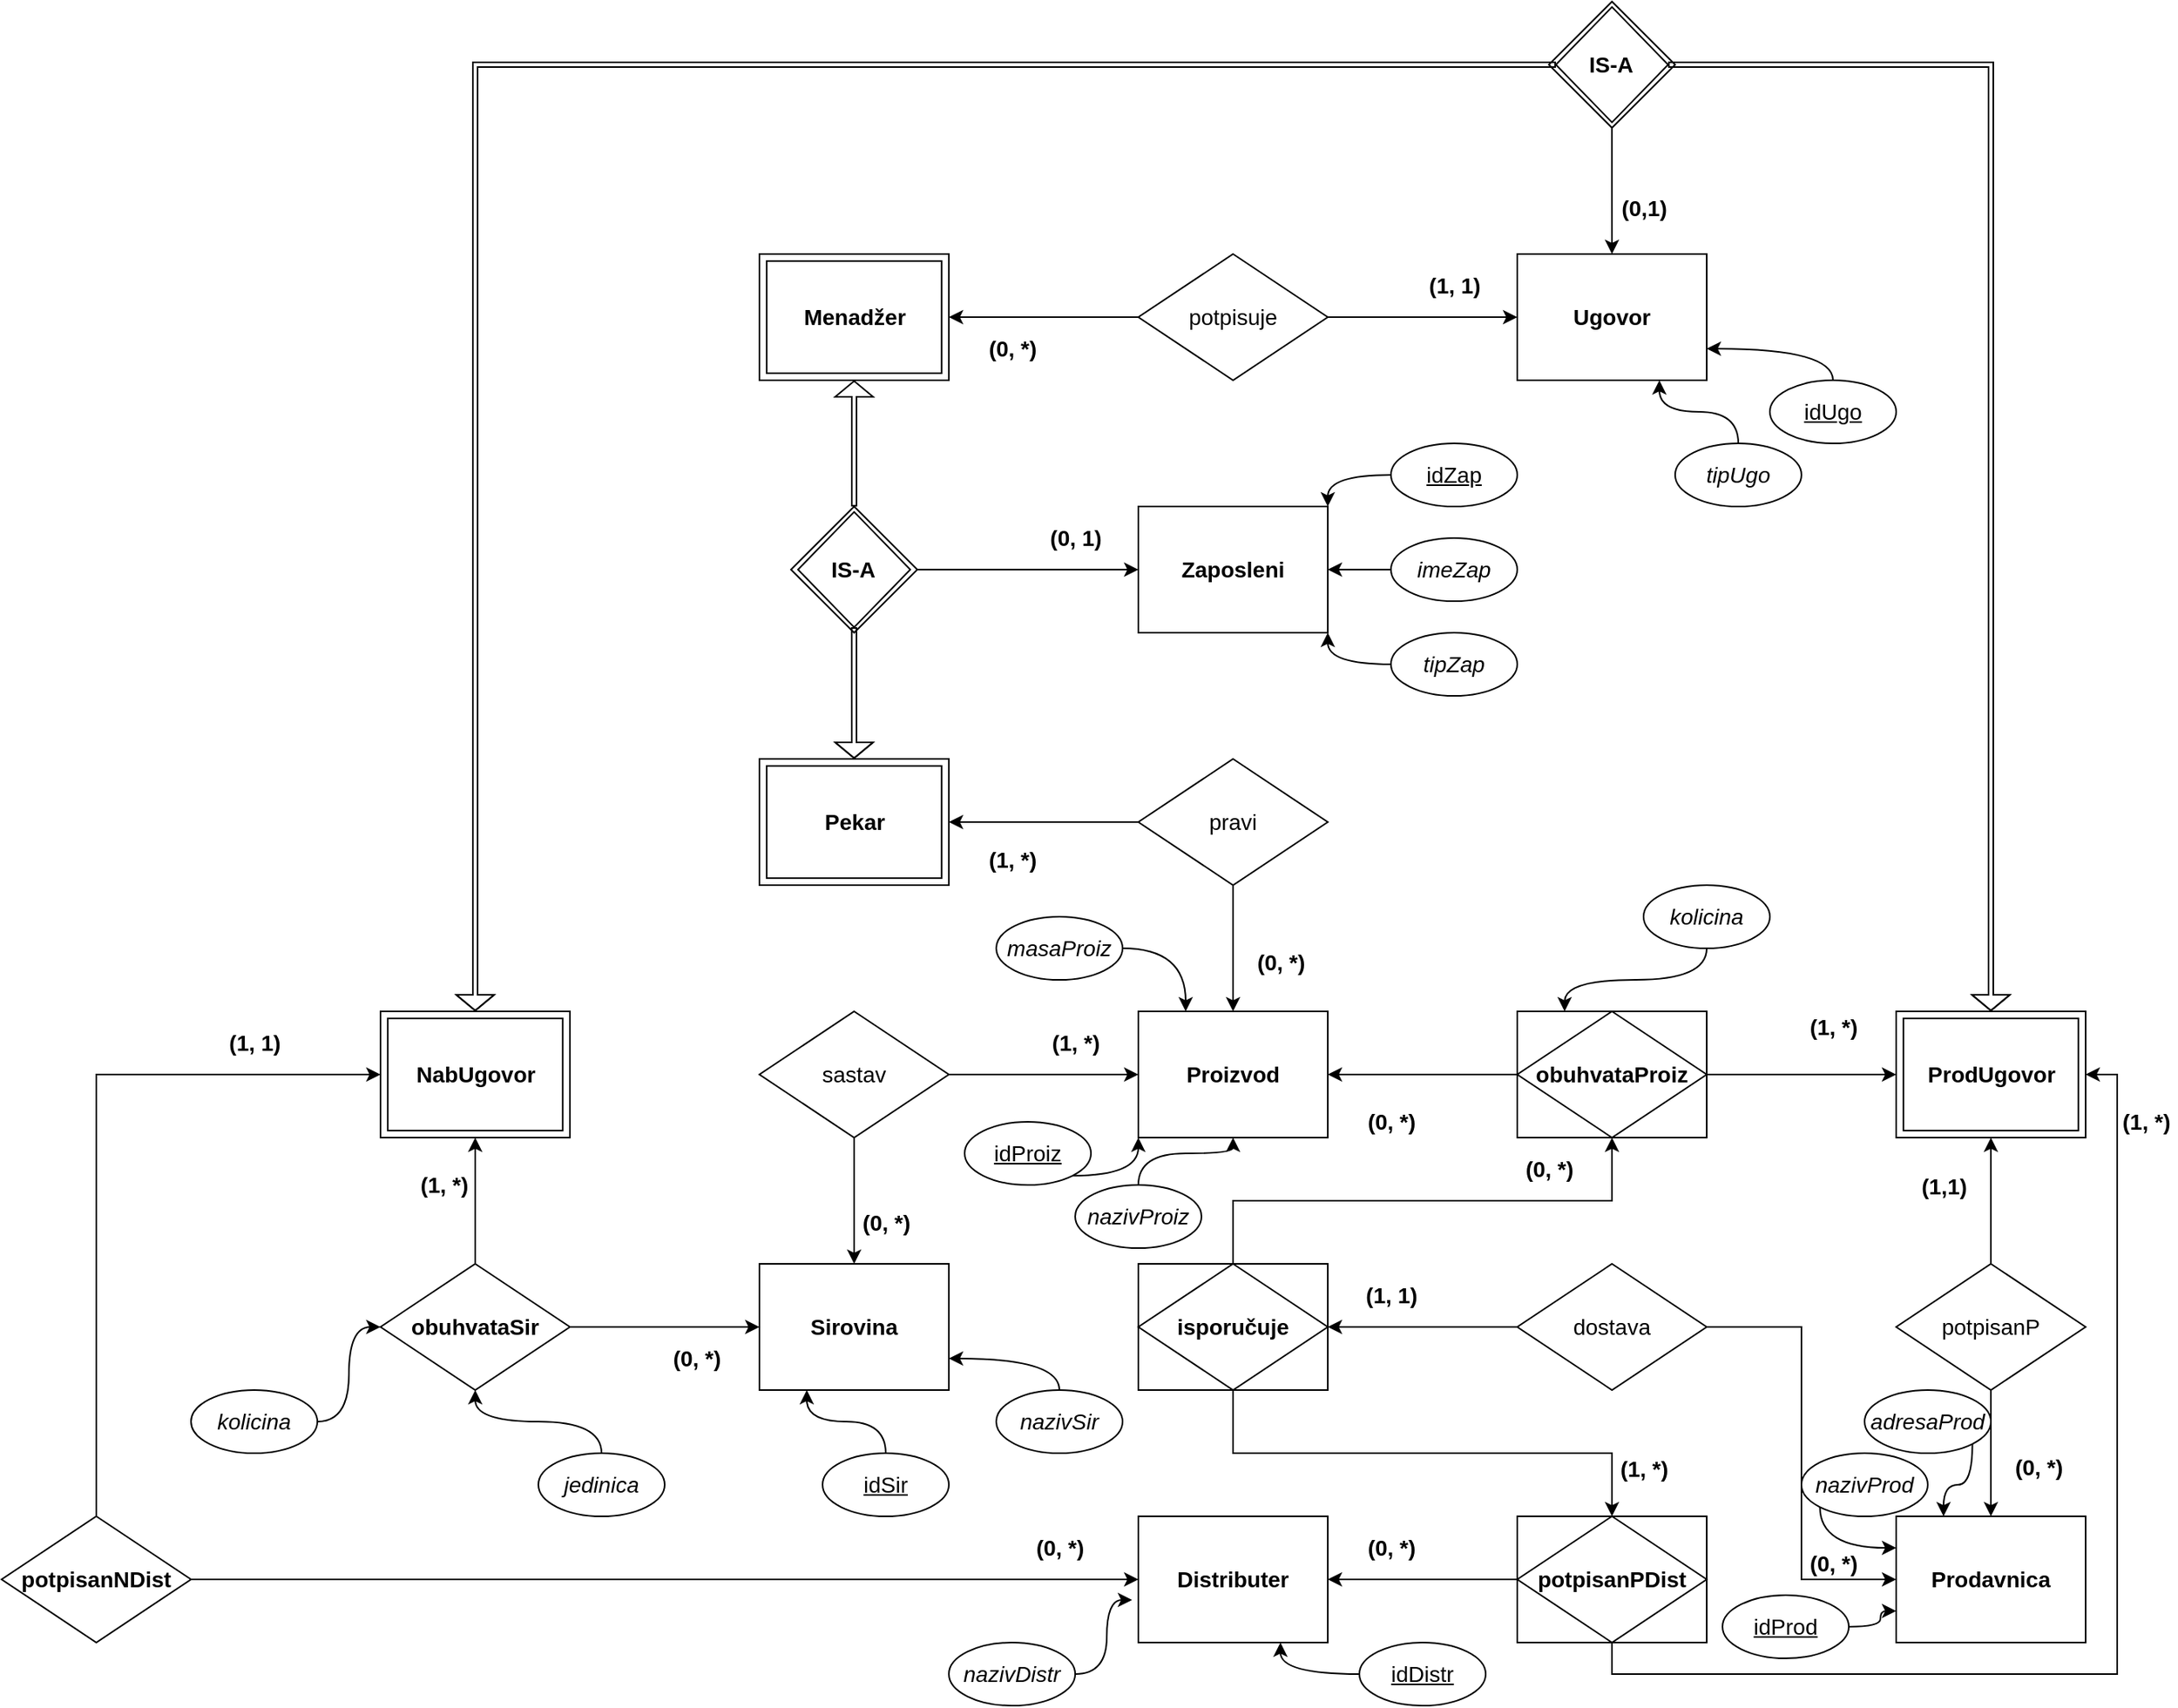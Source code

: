 <mxfile version="14.2.4" type="github">
  <diagram id="AQjkesUoZsN7H_KsK310" name="er">
    <mxGraphModel dx="1422" dy="794" grid="1" gridSize="10" guides="1" tooltips="1" connect="1" arrows="1" fold="1" page="1" pageScale="1" pageWidth="1654" pageHeight="1169" math="0" shadow="0">
      <root>
        <mxCell id="0" />
        <mxCell id="1" parent="0" />
        <mxCell id="fxaJQLIq1E5l9hxzxbRq-1" value="&lt;font style=&quot;font-size: 14px&quot;&gt;&lt;b&gt;Distributer&lt;/b&gt;&lt;/font&gt;" style="rounded=0;whiteSpace=wrap;html=1;" parent="1" vertex="1">
          <mxGeometry x="760" y="1000" width="120" height="80" as="geometry" />
        </mxCell>
        <mxCell id="fxaJQLIq1E5l9hxzxbRq-2" value="&lt;font style=&quot;font-size: 14px&quot;&gt;&lt;b&gt;Prodavnica&lt;/b&gt;&lt;/font&gt;" style="rounded=0;whiteSpace=wrap;html=1;" parent="1" vertex="1">
          <mxGeometry x="1240" y="1000" width="120" height="80" as="geometry" />
        </mxCell>
        <mxCell id="fxaJQLIq1E5l9hxzxbRq-6" value="" style="group" parent="1" vertex="1" connectable="0">
          <mxGeometry x="760" y="840" width="120" height="80" as="geometry" />
        </mxCell>
        <mxCell id="fxaJQLIq1E5l9hxzxbRq-4" value="" style="rounded=0;whiteSpace=wrap;html=1;" parent="fxaJQLIq1E5l9hxzxbRq-6" vertex="1">
          <mxGeometry width="120" height="80" as="geometry" />
        </mxCell>
        <mxCell id="fxaJQLIq1E5l9hxzxbRq-3" value="&lt;font style=&quot;font-size: 14px&quot;&gt;&lt;b&gt;isporučuje&lt;/b&gt;&lt;/font&gt;" style="rhombus;whiteSpace=wrap;html=1;" parent="fxaJQLIq1E5l9hxzxbRq-6" vertex="1">
          <mxGeometry width="120" height="80" as="geometry" />
        </mxCell>
        <mxCell id="fxaJQLIq1E5l9hxzxbRq-8" value="&lt;font style=&quot;font-size: 14px&quot;&gt;&lt;b&gt;Sirovina&lt;/b&gt;&lt;/font&gt;" style="rounded=0;whiteSpace=wrap;html=1;" parent="1" vertex="1">
          <mxGeometry x="520" y="840" width="120" height="80" as="geometry" />
        </mxCell>
        <mxCell id="fxaJQLIq1E5l9hxzxbRq-11" value="" style="group" parent="1" vertex="1" connectable="0">
          <mxGeometry x="1000" y="680" width="120" height="80" as="geometry" />
        </mxCell>
        <mxCell id="fxaJQLIq1E5l9hxzxbRq-9" value="" style="rounded=0;whiteSpace=wrap;html=1;" parent="fxaJQLIq1E5l9hxzxbRq-11" vertex="1">
          <mxGeometry width="120" height="80" as="geometry" />
        </mxCell>
        <mxCell id="fxaJQLIq1E5l9hxzxbRq-10" value="&lt;font style=&quot;font-size: 14px&quot;&gt;&lt;b&gt;obuhvataProiz&lt;/b&gt;&lt;/font&gt;" style="rhombus;whiteSpace=wrap;html=1;" parent="fxaJQLIq1E5l9hxzxbRq-11" vertex="1">
          <mxGeometry width="120" height="80" as="geometry" />
        </mxCell>
        <mxCell id="fxaJQLIq1E5l9hxzxbRq-12" value="&lt;font style=&quot;font-size: 14px&quot;&gt;&lt;b&gt;Proizvod&lt;/b&gt;&lt;/font&gt;" style="rounded=0;whiteSpace=wrap;html=1;" parent="1" vertex="1">
          <mxGeometry x="760" y="680" width="120" height="80" as="geometry" />
        </mxCell>
        <mxCell id="fxaJQLIq1E5l9hxzxbRq-17" value="&lt;b&gt;&lt;font style=&quot;font-size: 14px&quot;&gt;(1, *)&lt;/font&gt;&lt;/b&gt;" style="edgeStyle=orthogonalEdgeStyle;rounded=0;orthogonalLoop=1;jettySize=auto;html=1;exitX=1;exitY=0.5;exitDx=0;exitDy=0;entryX=0;entryY=0.5;entryDx=0;entryDy=0;" parent="1" source="fxaJQLIq1E5l9hxzxbRq-10" target="MjUJNUJYvw90bvCCFvBL-10" edge="1">
          <mxGeometry x="0.333" y="30" relative="1" as="geometry">
            <mxPoint as="offset" />
          </mxGeometry>
        </mxCell>
        <mxCell id="fxaJQLIq1E5l9hxzxbRq-18" value="&lt;b&gt;&lt;font style=&quot;font-size: 14px&quot;&gt;(0, *)&lt;/font&gt;&lt;/b&gt;" style="edgeStyle=orthogonalEdgeStyle;rounded=0;orthogonalLoop=1;jettySize=auto;html=1;exitX=0;exitY=0.5;exitDx=0;exitDy=0;entryX=1;entryY=0.5;entryDx=0;entryDy=0;" parent="1" source="fxaJQLIq1E5l9hxzxbRq-10" target="fxaJQLIq1E5l9hxzxbRq-12" edge="1">
          <mxGeometry x="0.333" y="30" relative="1" as="geometry">
            <mxPoint as="offset" />
          </mxGeometry>
        </mxCell>
        <mxCell id="fxaJQLIq1E5l9hxzxbRq-26" value="&lt;b&gt;&lt;font style=&quot;font-size: 14px&quot;&gt;(1,1)&lt;/font&gt;&lt;/b&gt;" style="edgeStyle=orthogonalEdgeStyle;rounded=0;orthogonalLoop=1;jettySize=auto;html=1;exitX=0.5;exitY=0;exitDx=0;exitDy=0;entryX=0.5;entryY=1;entryDx=0;entryDy=0;" parent="1" source="fxaJQLIq1E5l9hxzxbRq-24" target="MjUJNUJYvw90bvCCFvBL-10" edge="1">
          <mxGeometry x="0.25" y="30" relative="1" as="geometry">
            <mxPoint y="1" as="offset" />
          </mxGeometry>
        </mxCell>
        <mxCell id="fxaJQLIq1E5l9hxzxbRq-27" value="&lt;b&gt;&lt;font style=&quot;font-size: 14px&quot;&gt;(0, *)&lt;/font&gt;&lt;/b&gt;" style="edgeStyle=orthogonalEdgeStyle;rounded=0;orthogonalLoop=1;jettySize=auto;html=1;exitX=0.5;exitY=1;exitDx=0;exitDy=0;entryX=0.5;entryY=0;entryDx=0;entryDy=0;" parent="1" source="fxaJQLIq1E5l9hxzxbRq-24" target="fxaJQLIq1E5l9hxzxbRq-2" edge="1">
          <mxGeometry x="0.25" y="30" relative="1" as="geometry">
            <mxPoint y="-1" as="offset" />
          </mxGeometry>
        </mxCell>
        <mxCell id="fxaJQLIq1E5l9hxzxbRq-24" value="&lt;font style=&quot;font-size: 14px&quot;&gt;potpisanP&lt;/font&gt;" style="rhombus;whiteSpace=wrap;html=1;" parent="1" vertex="1">
          <mxGeometry x="1240" y="840" width="120" height="80" as="geometry" />
        </mxCell>
        <mxCell id="fxaJQLIq1E5l9hxzxbRq-35" value="&lt;b&gt;&lt;font style=&quot;font-size: 14px&quot;&gt;(1, *)&lt;/font&gt;&lt;/b&gt;" style="edgeStyle=orthogonalEdgeStyle;rounded=0;orthogonalLoop=1;jettySize=auto;html=1;entryX=0;entryY=0.5;entryDx=0;entryDy=0;" parent="1" source="fxaJQLIq1E5l9hxzxbRq-33" target="fxaJQLIq1E5l9hxzxbRq-12" edge="1">
          <mxGeometry x="0.333" y="20" relative="1" as="geometry">
            <mxPoint as="offset" />
          </mxGeometry>
        </mxCell>
        <mxCell id="MjUJNUJYvw90bvCCFvBL-27" value="&lt;b&gt;&lt;font style=&quot;font-size: 14px&quot;&gt;(0, *)&lt;/font&gt;&lt;/b&gt;" style="edgeStyle=orthogonalEdgeStyle;rounded=0;orthogonalLoop=1;jettySize=auto;html=1;entryX=0.5;entryY=0;entryDx=0;entryDy=0;" parent="1" source="fxaJQLIq1E5l9hxzxbRq-33" target="fxaJQLIq1E5l9hxzxbRq-8" edge="1">
          <mxGeometry x="0.333" y="20" relative="1" as="geometry">
            <mxPoint as="offset" />
          </mxGeometry>
        </mxCell>
        <mxCell id="fxaJQLIq1E5l9hxzxbRq-33" value="&lt;font style=&quot;font-size: 14px&quot;&gt;sastav&lt;/font&gt;" style="rhombus;whiteSpace=wrap;html=1;" parent="1" vertex="1">
          <mxGeometry x="520" y="680" width="120" height="80" as="geometry" />
        </mxCell>
        <mxCell id="fxaJQLIq1E5l9hxzxbRq-38" value="&lt;b&gt;&lt;font style=&quot;font-size: 14px&quot;&gt;(0, 1)&lt;/font&gt;&lt;/b&gt;" style="edgeStyle=orthogonalEdgeStyle;rounded=0;orthogonalLoop=1;jettySize=auto;html=1;entryX=0;entryY=0.5;entryDx=0;entryDy=0;exitX=1;exitY=0.5;exitDx=0;exitDy=0;" parent="1" source="fxaJQLIq1E5l9hxzxbRq-39" target="fxaJQLIq1E5l9hxzxbRq-37" edge="1">
          <mxGeometry x="0.429" y="20" relative="1" as="geometry">
            <mxPoint as="offset" />
          </mxGeometry>
        </mxCell>
        <mxCell id="fxaJQLIq1E5l9hxzxbRq-37" value="&lt;font style=&quot;font-size: 14px&quot;&gt;&lt;b&gt;Zaposleni&lt;/b&gt;&lt;/font&gt;" style="rounded=0;whiteSpace=wrap;html=1;" parent="1" vertex="1">
          <mxGeometry x="760" y="360" width="120" height="80" as="geometry" />
        </mxCell>
        <mxCell id="fxaJQLIq1E5l9hxzxbRq-40" value="" style="group" parent="1" vertex="1" connectable="0">
          <mxGeometry x="540" y="360" width="80" height="80" as="geometry" />
        </mxCell>
        <mxCell id="fxaJQLIq1E5l9hxzxbRq-39" value="" style="rhombus;whiteSpace=wrap;html=1;" parent="fxaJQLIq1E5l9hxzxbRq-40" vertex="1">
          <mxGeometry width="80" height="80" as="geometry" />
        </mxCell>
        <mxCell id="fxaJQLIq1E5l9hxzxbRq-36" value="&lt;p style=&quot;line-height: 120%&quot;&gt;&lt;b&gt;&lt;font style=&quot;font-size: 14px&quot;&gt;IS-A&lt;/font&gt;&lt;/b&gt;&lt;/p&gt;" style="rhombus;whiteSpace=wrap;html=1;" parent="fxaJQLIq1E5l9hxzxbRq-40" vertex="1">
          <mxGeometry x="4.444" y="3.429" width="71.111" height="73.143" as="geometry" />
        </mxCell>
        <mxCell id="fxaJQLIq1E5l9hxzxbRq-44" value="" style="group" parent="1" vertex="1" connectable="0">
          <mxGeometry x="520" y="520" width="120" height="80" as="geometry" />
        </mxCell>
        <mxCell id="fxaJQLIq1E5l9hxzxbRq-43" value="" style="rounded=0;whiteSpace=wrap;html=1;" parent="fxaJQLIq1E5l9hxzxbRq-44" vertex="1">
          <mxGeometry width="120" height="80" as="geometry" />
        </mxCell>
        <mxCell id="fxaJQLIq1E5l9hxzxbRq-42" value="&lt;font style=&quot;font-size: 14px&quot;&gt;&lt;b&gt;Pekar&lt;/b&gt;&lt;/font&gt;" style="rounded=0;whiteSpace=wrap;html=1;" parent="fxaJQLIq1E5l9hxzxbRq-44" vertex="1">
          <mxGeometry x="4.615" y="4.444" width="110.769" height="71.111" as="geometry" />
        </mxCell>
        <mxCell id="fxaJQLIq1E5l9hxzxbRq-45" value="" style="group" parent="1" vertex="1" connectable="0">
          <mxGeometry x="520" y="200" width="120" height="80" as="geometry" />
        </mxCell>
        <mxCell id="fxaJQLIq1E5l9hxzxbRq-46" value="" style="rounded=0;whiteSpace=wrap;html=1;" parent="fxaJQLIq1E5l9hxzxbRq-45" vertex="1">
          <mxGeometry width="120" height="80" as="geometry" />
        </mxCell>
        <mxCell id="fxaJQLIq1E5l9hxzxbRq-47" value="&lt;font style=&quot;font-size: 14px&quot;&gt;&lt;b&gt;Menadžer&lt;/b&gt;&lt;/font&gt;" style="rounded=0;whiteSpace=wrap;html=1;" parent="fxaJQLIq1E5l9hxzxbRq-45" vertex="1">
          <mxGeometry x="4.615" y="4.444" width="110.769" height="71.111" as="geometry" />
        </mxCell>
        <mxCell id="fxaJQLIq1E5l9hxzxbRq-49" style="edgeStyle=orthogonalEdgeStyle;rounded=0;orthogonalLoop=1;jettySize=auto;html=1;endArrow=block;strokeWidth=1;shape=flexArrow;width=3;endSize=3;startSize=3;endWidth=20;entryX=0.5;entryY=0;entryDx=0;entryDy=0;" parent="1" source="fxaJQLIq1E5l9hxzxbRq-36" target="fxaJQLIq1E5l9hxzxbRq-43" edge="1">
          <mxGeometry relative="1" as="geometry">
            <mxPoint x="280" y="440" as="targetPoint" />
          </mxGeometry>
        </mxCell>
        <mxCell id="fxaJQLIq1E5l9hxzxbRq-50" style="edgeStyle=orthogonalEdgeStyle;shape=flexArrow;rounded=0;orthogonalLoop=1;jettySize=auto;html=1;exitX=0.5;exitY=0;exitDx=0;exitDy=0;entryX=0.5;entryY=1;entryDx=0;entryDy=0;startSize=3;endArrow=block;endSize=3;strokeWidth=1;fillColor=none;width=3;" parent="1" source="fxaJQLIq1E5l9hxzxbRq-39" target="fxaJQLIq1E5l9hxzxbRq-46" edge="1">
          <mxGeometry relative="1" as="geometry" />
        </mxCell>
        <mxCell id="MjUJNUJYvw90bvCCFvBL-1" value="&lt;font style=&quot;font-size: 14px&quot;&gt;&lt;b&gt;(0,1)&lt;/b&gt;&lt;/font&gt;" style="edgeStyle=orthogonalEdgeStyle;rounded=0;orthogonalLoop=1;jettySize=auto;html=1;entryX=0.5;entryY=0;entryDx=0;entryDy=0;" parent="1" source="MjUJNUJYvw90bvCCFvBL-5" target="MjUJNUJYvw90bvCCFvBL-2" edge="1">
          <mxGeometry x="0.282" y="20" relative="1" as="geometry">
            <mxPoint y="1" as="offset" />
          </mxGeometry>
        </mxCell>
        <mxCell id="MjUJNUJYvw90bvCCFvBL-2" value="&lt;font style=&quot;font-size: 14px&quot;&gt;&lt;b&gt;Ugovor&lt;/b&gt;&lt;/font&gt;" style="rounded=0;whiteSpace=wrap;html=1;" parent="1" vertex="1">
          <mxGeometry x="1000" y="200" width="120" height="80" as="geometry" />
        </mxCell>
        <mxCell id="MjUJNUJYvw90bvCCFvBL-3" value="" style="group" parent="1" vertex="1" connectable="0">
          <mxGeometry x="1020" y="40" width="80" height="80" as="geometry" />
        </mxCell>
        <mxCell id="MjUJNUJYvw90bvCCFvBL-4" value="" style="rhombus;whiteSpace=wrap;html=1;" parent="MjUJNUJYvw90bvCCFvBL-3" vertex="1">
          <mxGeometry width="80" height="80" as="geometry" />
        </mxCell>
        <mxCell id="MjUJNUJYvw90bvCCFvBL-5" value="&lt;p style=&quot;line-height: 120%&quot;&gt;&lt;b&gt;&lt;font style=&quot;font-size: 14px&quot;&gt;IS-A&lt;/font&gt;&lt;/b&gt;&lt;/p&gt;" style="rhombus;whiteSpace=wrap;html=1;" parent="MjUJNUJYvw90bvCCFvBL-3" vertex="1">
          <mxGeometry x="4.444" y="3.429" width="71.111" height="73.143" as="geometry" />
        </mxCell>
        <mxCell id="MjUJNUJYvw90bvCCFvBL-6" value="" style="group" parent="1" vertex="1" connectable="0">
          <mxGeometry x="280" y="680" width="120" height="80" as="geometry" />
        </mxCell>
        <mxCell id="MjUJNUJYvw90bvCCFvBL-7" value="" style="rounded=0;whiteSpace=wrap;html=1;" parent="MjUJNUJYvw90bvCCFvBL-6" vertex="1">
          <mxGeometry width="120" height="80" as="geometry" />
        </mxCell>
        <mxCell id="MjUJNUJYvw90bvCCFvBL-8" value="&lt;font style=&quot;font-size: 14px&quot;&gt;&lt;b&gt;NabUgovor&lt;/b&gt;&lt;/font&gt;" style="rounded=0;whiteSpace=wrap;html=1;" parent="MjUJNUJYvw90bvCCFvBL-6" vertex="1">
          <mxGeometry x="4.615" y="4.444" width="110.769" height="71.111" as="geometry" />
        </mxCell>
        <mxCell id="MjUJNUJYvw90bvCCFvBL-9" value="" style="group" parent="1" vertex="1" connectable="0">
          <mxGeometry x="1240" y="680" width="120" height="80" as="geometry" />
        </mxCell>
        <mxCell id="MjUJNUJYvw90bvCCFvBL-10" value="" style="rounded=0;whiteSpace=wrap;html=1;" parent="MjUJNUJYvw90bvCCFvBL-9" vertex="1">
          <mxGeometry width="120" height="80" as="geometry" />
        </mxCell>
        <mxCell id="MjUJNUJYvw90bvCCFvBL-11" value="&lt;font style=&quot;font-size: 14px&quot;&gt;&lt;b&gt;ProdUgovor&lt;/b&gt;&lt;/font&gt;" style="rounded=0;whiteSpace=wrap;html=1;" parent="MjUJNUJYvw90bvCCFvBL-9" vertex="1">
          <mxGeometry x="4.615" y="4.444" width="110.769" height="71.111" as="geometry" />
        </mxCell>
        <mxCell id="MjUJNUJYvw90bvCCFvBL-12" style="edgeStyle=orthogonalEdgeStyle;rounded=0;orthogonalLoop=1;jettySize=auto;html=1;endArrow=block;strokeWidth=1;shape=flexArrow;width=3;endSize=3;startSize=3;endWidth=20;entryX=0.5;entryY=0;entryDx=0;entryDy=0;" parent="1" source="MjUJNUJYvw90bvCCFvBL-5" target="MjUJNUJYvw90bvCCFvBL-7" edge="1">
          <mxGeometry relative="1" as="geometry">
            <mxPoint x="340" y="630" as="targetPoint" />
            <Array as="points">
              <mxPoint x="340" y="80" />
            </Array>
          </mxGeometry>
        </mxCell>
        <mxCell id="MjUJNUJYvw90bvCCFvBL-13" style="edgeStyle=orthogonalEdgeStyle;shape=flexArrow;rounded=0;orthogonalLoop=1;jettySize=auto;html=1;exitX=1;exitY=0.5;exitDx=0;exitDy=0;entryX=0.5;entryY=0;entryDx=0;entryDy=0;startSize=3;endArrow=block;endSize=3;strokeWidth=1;fillColor=none;width=3;" parent="1" source="MjUJNUJYvw90bvCCFvBL-5" target="MjUJNUJYvw90bvCCFvBL-10" edge="1">
          <mxGeometry relative="1" as="geometry" />
        </mxCell>
        <mxCell id="MjUJNUJYvw90bvCCFvBL-15" value="&lt;b&gt;&lt;font style=&quot;font-size: 14px&quot;&gt;(0, *)&lt;/font&gt;&lt;/b&gt;" style="edgeStyle=orthogonalEdgeStyle;rounded=0;orthogonalLoop=1;jettySize=auto;html=1;exitX=0;exitY=0.5;exitDx=0;exitDy=0;entryX=1;entryY=0.5;entryDx=0;entryDy=0;" parent="1" source="MjUJNUJYvw90bvCCFvBL-14" target="fxaJQLIq1E5l9hxzxbRq-46" edge="1">
          <mxGeometry x="0.333" y="20" relative="1" as="geometry">
            <mxPoint as="offset" />
          </mxGeometry>
        </mxCell>
        <mxCell id="MjUJNUJYvw90bvCCFvBL-16" value="&lt;b&gt;&lt;font style=&quot;font-size: 14px&quot;&gt;(1, 1)&lt;/font&gt;&lt;/b&gt;" style="edgeStyle=orthogonalEdgeStyle;rounded=0;orthogonalLoop=1;jettySize=auto;html=1;entryX=0;entryY=0.5;entryDx=0;entryDy=0;" parent="1" source="MjUJNUJYvw90bvCCFvBL-14" target="MjUJNUJYvw90bvCCFvBL-2" edge="1">
          <mxGeometry x="0.333" y="20" relative="1" as="geometry">
            <mxPoint as="offset" />
          </mxGeometry>
        </mxCell>
        <mxCell id="MjUJNUJYvw90bvCCFvBL-14" value="&lt;font style=&quot;font-size: 14px&quot;&gt;potpisuje&lt;/font&gt;" style="rhombus;whiteSpace=wrap;html=1;" parent="1" vertex="1">
          <mxGeometry x="760" y="200" width="120" height="80" as="geometry" />
        </mxCell>
        <mxCell id="MjUJNUJYvw90bvCCFvBL-19" value="&lt;b&gt;&lt;font style=&quot;font-size: 14px&quot;&gt;(0, *)&lt;/font&gt;&lt;/b&gt;" style="edgeStyle=orthogonalEdgeStyle;rounded=0;orthogonalLoop=1;jettySize=auto;html=1;exitX=0.5;exitY=1;exitDx=0;exitDy=0;entryX=0.5;entryY=0;entryDx=0;entryDy=0;" parent="1" source="MjUJNUJYvw90bvCCFvBL-17" target="fxaJQLIq1E5l9hxzxbRq-12" edge="1">
          <mxGeometry x="0.25" y="30" relative="1" as="geometry">
            <mxPoint y="-1" as="offset" />
          </mxGeometry>
        </mxCell>
        <mxCell id="MjUJNUJYvw90bvCCFvBL-45" style="edgeStyle=orthogonalEdgeStyle;rounded=0;orthogonalLoop=1;jettySize=auto;html=1;entryX=1;entryY=0.5;entryDx=0;entryDy=0;fontSize=14;" parent="1" source="MjUJNUJYvw90bvCCFvBL-17" target="fxaJQLIq1E5l9hxzxbRq-43" edge="1">
          <mxGeometry relative="1" as="geometry" />
        </mxCell>
        <mxCell id="MjUJNUJYvw90bvCCFvBL-46" value="&lt;b&gt;(1, *)&lt;/b&gt;" style="edgeLabel;html=1;align=center;verticalAlign=middle;resizable=0;points=[];fontSize=14;" parent="MjUJNUJYvw90bvCCFvBL-45" vertex="1" connectable="0">
          <mxGeometry x="-0.219" y="3" relative="1" as="geometry">
            <mxPoint x="-32.94" y="21" as="offset" />
          </mxGeometry>
        </mxCell>
        <mxCell id="MjUJNUJYvw90bvCCFvBL-17" value="&lt;font style=&quot;font-size: 14px&quot;&gt;pravi&lt;/font&gt;" style="rhombus;whiteSpace=wrap;html=1;" parent="1" vertex="1">
          <mxGeometry x="760" y="520" width="120" height="80" as="geometry" />
        </mxCell>
        <mxCell id="MjUJNUJYvw90bvCCFvBL-32" style="edgeStyle=orthogonalEdgeStyle;rounded=0;orthogonalLoop=1;jettySize=auto;html=1;entryX=1;entryY=0.5;entryDx=0;entryDy=0;exitX=0.5;exitY=1;exitDx=0;exitDy=0;" parent="1" source="MjUJNUJYvw90bvCCFvBL-31" target="MjUJNUJYvw90bvCCFvBL-10" edge="1">
          <mxGeometry relative="1" as="geometry">
            <mxPoint x="1520" y="810" as="sourcePoint" />
          </mxGeometry>
        </mxCell>
        <mxCell id="5BPOKTN1fQV8tB7aTTN8-29" value="&lt;b&gt;&lt;font style=&quot;font-size: 14px&quot;&gt;(1, *)&amp;nbsp;&lt;/font&gt;&lt;/b&gt;" style="edgeLabel;html=1;align=center;verticalAlign=middle;resizable=0;points=[];" parent="MjUJNUJYvw90bvCCFvBL-32" vertex="1" connectable="0">
          <mxGeometry x="0.768" y="-1" relative="1" as="geometry">
            <mxPoint x="19" y="-36" as="offset" />
          </mxGeometry>
        </mxCell>
        <mxCell id="MjUJNUJYvw90bvCCFvBL-86" style="edgeStyle=orthogonalEdgeStyle;rounded=0;orthogonalLoop=1;jettySize=auto;html=1;entryX=1;entryY=0.5;entryDx=0;entryDy=0;fontSize=14;exitX=0;exitY=0.5;exitDx=0;exitDy=0;" parent="1" source="MjUJNUJYvw90bvCCFvBL-31" target="fxaJQLIq1E5l9hxzxbRq-1" edge="1">
          <mxGeometry relative="1" as="geometry">
            <mxPoint x="1560" y="950" as="sourcePoint" />
          </mxGeometry>
        </mxCell>
        <mxCell id="5BPOKTN1fQV8tB7aTTN8-26" value="&lt;b&gt;&lt;font style=&quot;font-size: 14px&quot;&gt;(0, *)&lt;/font&gt;&lt;/b&gt;" style="edgeLabel;html=1;align=center;verticalAlign=middle;resizable=0;points=[];" parent="MjUJNUJYvw90bvCCFvBL-86" vertex="1" connectable="0">
          <mxGeometry x="0.333" y="1" relative="1" as="geometry">
            <mxPoint y="-21" as="offset" />
          </mxGeometry>
        </mxCell>
        <mxCell id="MjUJNUJYvw90bvCCFvBL-34" value="&lt;b&gt;&lt;font style=&quot;font-size: 14px&quot;&gt;(0, *)&lt;/font&gt;&lt;/b&gt;" style="edgeStyle=orthogonalEdgeStyle;rounded=0;orthogonalLoop=1;jettySize=auto;html=1;entryX=0.5;entryY=1;entryDx=0;entryDy=0;exitX=0.5;exitY=0;exitDx=0;exitDy=0;" parent="1" source="fxaJQLIq1E5l9hxzxbRq-4" target="fxaJQLIq1E5l9hxzxbRq-10" edge="1">
          <mxGeometry x="0.5" y="20" relative="1" as="geometry">
            <mxPoint as="offset" />
          </mxGeometry>
        </mxCell>
        <mxCell id="5BPOKTN1fQV8tB7aTTN8-8" style="edgeStyle=orthogonalEdgeStyle;rounded=0;orthogonalLoop=1;jettySize=auto;html=1;entryX=0;entryY=0.5;entryDx=0;entryDy=0;" parent="1" source="MjUJNUJYvw90bvCCFvBL-35" target="fxaJQLIq1E5l9hxzxbRq-2" edge="1">
          <mxGeometry relative="1" as="geometry" />
        </mxCell>
        <mxCell id="5BPOKTN1fQV8tB7aTTN8-30" value="&lt;b&gt;&lt;font style=&quot;font-size: 14px&quot;&gt;(0, *)&lt;/font&gt;&lt;/b&gt;" style="edgeLabel;html=1;align=center;verticalAlign=middle;resizable=0;points=[];" parent="5BPOKTN1fQV8tB7aTTN8-8" vertex="1" connectable="0">
          <mxGeometry x="-0.25" y="1" relative="1" as="geometry">
            <mxPoint x="19" y="105" as="offset" />
          </mxGeometry>
        </mxCell>
        <mxCell id="5BPOKTN1fQV8tB7aTTN8-9" value="&lt;b&gt;&lt;font style=&quot;font-size: 14px&quot;&gt;(1, 1)&lt;/font&gt;&lt;/b&gt;" style="edgeStyle=orthogonalEdgeStyle;rounded=0;orthogonalLoop=1;jettySize=auto;html=1;entryX=1;entryY=0.5;entryDx=0;entryDy=0;" parent="1" source="MjUJNUJYvw90bvCCFvBL-35" target="fxaJQLIq1E5l9hxzxbRq-3" edge="1">
          <mxGeometry x="0.333" y="-20" relative="1" as="geometry">
            <mxPoint as="offset" />
          </mxGeometry>
        </mxCell>
        <mxCell id="MjUJNUJYvw90bvCCFvBL-35" value="&lt;font style=&quot;font-size: 14px&quot;&gt;dostava&lt;/font&gt;" style="rhombus;whiteSpace=wrap;html=1;" parent="1" vertex="1">
          <mxGeometry x="1000" y="840" width="120" height="80" as="geometry" />
        </mxCell>
        <mxCell id="MjUJNUJYvw90bvCCFvBL-55" style="edgeStyle=orthogonalEdgeStyle;curved=1;rounded=0;orthogonalLoop=1;jettySize=auto;html=1;exitX=0;exitY=0.5;exitDx=0;exitDy=0;entryX=1;entryY=0;entryDx=0;entryDy=0;fontSize=14;" parent="1" source="MjUJNUJYvw90bvCCFvBL-49" target="fxaJQLIq1E5l9hxzxbRq-37" edge="1">
          <mxGeometry relative="1" as="geometry" />
        </mxCell>
        <mxCell id="MjUJNUJYvw90bvCCFvBL-49" value="&lt;u&gt;idZap&lt;/u&gt;" style="ellipse;whiteSpace=wrap;html=1;fontSize=14;" parent="1" vertex="1">
          <mxGeometry x="920" y="320" width="80" height="40" as="geometry" />
        </mxCell>
        <mxCell id="MjUJNUJYvw90bvCCFvBL-57" style="edgeStyle=orthogonalEdgeStyle;curved=1;rounded=0;orthogonalLoop=1;jettySize=auto;html=1;exitX=0;exitY=0.5;exitDx=0;exitDy=0;entryX=1;entryY=1;entryDx=0;entryDy=0;fontSize=14;" parent="1" source="MjUJNUJYvw90bvCCFvBL-50" target="fxaJQLIq1E5l9hxzxbRq-37" edge="1">
          <mxGeometry relative="1" as="geometry" />
        </mxCell>
        <mxCell id="MjUJNUJYvw90bvCCFvBL-50" value="&lt;i&gt;tipZap&lt;/i&gt;" style="ellipse;whiteSpace=wrap;html=1;fontSize=14;" parent="1" vertex="1">
          <mxGeometry x="920" y="440" width="80" height="40" as="geometry" />
        </mxCell>
        <mxCell id="MjUJNUJYvw90bvCCFvBL-56" style="edgeStyle=orthogonalEdgeStyle;curved=1;rounded=0;orthogonalLoop=1;jettySize=auto;html=1;exitX=0;exitY=0.5;exitDx=0;exitDy=0;entryX=1;entryY=0.5;entryDx=0;entryDy=0;fontSize=14;" parent="1" source="MjUJNUJYvw90bvCCFvBL-51" target="fxaJQLIq1E5l9hxzxbRq-37" edge="1">
          <mxGeometry relative="1" as="geometry" />
        </mxCell>
        <mxCell id="MjUJNUJYvw90bvCCFvBL-51" value="&lt;i&gt;imeZap&lt;/i&gt;" style="ellipse;whiteSpace=wrap;html=1;fontSize=14;" parent="1" vertex="1">
          <mxGeometry x="920" y="380" width="80" height="40" as="geometry" />
        </mxCell>
        <mxCell id="MjUJNUJYvw90bvCCFvBL-61" style="edgeStyle=orthogonalEdgeStyle;curved=1;rounded=0;orthogonalLoop=1;jettySize=auto;html=1;exitX=0.5;exitY=0;exitDx=0;exitDy=0;entryX=1;entryY=0.75;entryDx=0;entryDy=0;fontSize=14;" parent="1" source="MjUJNUJYvw90bvCCFvBL-58" target="MjUJNUJYvw90bvCCFvBL-2" edge="1">
          <mxGeometry relative="1" as="geometry" />
        </mxCell>
        <mxCell id="MjUJNUJYvw90bvCCFvBL-58" value="&lt;u&gt;idUgo&lt;/u&gt;" style="ellipse;whiteSpace=wrap;html=1;fontSize=14;" parent="1" vertex="1">
          <mxGeometry x="1160" y="280" width="80" height="40" as="geometry" />
        </mxCell>
        <mxCell id="MjUJNUJYvw90bvCCFvBL-60" style="edgeStyle=orthogonalEdgeStyle;curved=1;rounded=0;orthogonalLoop=1;jettySize=auto;html=1;exitX=0.5;exitY=0;exitDx=0;exitDy=0;entryX=0.75;entryY=1;entryDx=0;entryDy=0;fontSize=14;" parent="1" source="MjUJNUJYvw90bvCCFvBL-59" target="MjUJNUJYvw90bvCCFvBL-2" edge="1">
          <mxGeometry relative="1" as="geometry" />
        </mxCell>
        <mxCell id="MjUJNUJYvw90bvCCFvBL-59" value="&lt;i&gt;tipUgo&lt;/i&gt;" style="ellipse;whiteSpace=wrap;html=1;fontSize=14;" parent="1" vertex="1">
          <mxGeometry x="1100" y="320" width="80" height="40" as="geometry" />
        </mxCell>
        <mxCell id="MjUJNUJYvw90bvCCFvBL-63" style="edgeStyle=orthogonalEdgeStyle;curved=1;rounded=0;orthogonalLoop=1;jettySize=auto;html=1;exitX=0.5;exitY=0;exitDx=0;exitDy=0;fontSize=14;entryX=0.25;entryY=1;entryDx=0;entryDy=0;" parent="1" source="MjUJNUJYvw90bvCCFvBL-62" target="fxaJQLIq1E5l9hxzxbRq-8" edge="1">
          <mxGeometry relative="1" as="geometry">
            <mxPoint x="320" y="623" as="targetPoint" />
          </mxGeometry>
        </mxCell>
        <mxCell id="MjUJNUJYvw90bvCCFvBL-62" value="&lt;u&gt;idSir&lt;/u&gt;" style="ellipse;whiteSpace=wrap;html=1;fontSize=14;" parent="1" vertex="1">
          <mxGeometry x="560" y="960" width="80" height="40" as="geometry" />
        </mxCell>
        <mxCell id="MjUJNUJYvw90bvCCFvBL-65" style="edgeStyle=orthogonalEdgeStyle;curved=1;rounded=0;orthogonalLoop=1;jettySize=auto;html=1;exitX=0.5;exitY=0;exitDx=0;exitDy=0;fontSize=14;entryX=1;entryY=0.75;entryDx=0;entryDy=0;" parent="1" source="MjUJNUJYvw90bvCCFvBL-64" target="fxaJQLIq1E5l9hxzxbRq-8" edge="1">
          <mxGeometry relative="1" as="geometry">
            <mxPoint x="775" y="955" as="targetPoint" />
          </mxGeometry>
        </mxCell>
        <mxCell id="MjUJNUJYvw90bvCCFvBL-64" value="&lt;i&gt;nazivSir&lt;/i&gt;" style="ellipse;whiteSpace=wrap;html=1;fontSize=14;" parent="1" vertex="1">
          <mxGeometry x="670" y="920" width="80" height="40" as="geometry" />
        </mxCell>
        <mxCell id="MjUJNUJYvw90bvCCFvBL-68" style="edgeStyle=orthogonalEdgeStyle;curved=1;rounded=0;orthogonalLoop=1;jettySize=auto;html=1;exitX=1;exitY=1;exitDx=0;exitDy=0;entryX=0;entryY=1;entryDx=0;entryDy=0;fontSize=14;" parent="1" source="MjUJNUJYvw90bvCCFvBL-66" target="fxaJQLIq1E5l9hxzxbRq-12" edge="1">
          <mxGeometry relative="1" as="geometry" />
        </mxCell>
        <mxCell id="MjUJNUJYvw90bvCCFvBL-66" value="&lt;u&gt;idProiz&lt;/u&gt;" style="ellipse;whiteSpace=wrap;html=1;fontSize=14;" parent="1" vertex="1">
          <mxGeometry x="650" y="750" width="80" height="40" as="geometry" />
        </mxCell>
        <mxCell id="MjUJNUJYvw90bvCCFvBL-69" style="edgeStyle=orthogonalEdgeStyle;curved=1;rounded=0;orthogonalLoop=1;jettySize=auto;html=1;exitX=0.5;exitY=0;exitDx=0;exitDy=0;entryX=0.5;entryY=1;entryDx=0;entryDy=0;fontSize=14;" parent="1" source="MjUJNUJYvw90bvCCFvBL-67" target="fxaJQLIq1E5l9hxzxbRq-12" edge="1">
          <mxGeometry relative="1" as="geometry" />
        </mxCell>
        <mxCell id="MjUJNUJYvw90bvCCFvBL-67" value="&lt;i&gt;nazivProiz&lt;/i&gt;" style="ellipse;whiteSpace=wrap;html=1;fontSize=14;" parent="1" vertex="1">
          <mxGeometry x="720" y="790" width="80" height="40" as="geometry" />
        </mxCell>
        <mxCell id="MjUJNUJYvw90bvCCFvBL-74" value="&lt;b&gt;(1, *)&lt;/b&gt;" style="edgeStyle=orthogonalEdgeStyle;rounded=0;orthogonalLoop=1;jettySize=auto;html=1;fontSize=14;entryX=0.5;entryY=1;entryDx=0;entryDy=0;exitX=0.5;exitY=0;exitDx=0;exitDy=0;" parent="1" source="5BPOKTN1fQV8tB7aTTN8-39" target="MjUJNUJYvw90bvCCFvBL-7" edge="1">
          <mxGeometry x="0.25" y="20" relative="1" as="geometry">
            <mxPoint x="340" y="780" as="targetPoint" />
            <mxPoint x="320.059" y="890.039" as="sourcePoint" />
            <mxPoint as="offset" />
          </mxGeometry>
        </mxCell>
        <mxCell id="MjUJNUJYvw90bvCCFvBL-75" value="&lt;b&gt;(0, *)&lt;/b&gt;" style="edgeStyle=orthogonalEdgeStyle;rounded=0;orthogonalLoop=1;jettySize=auto;html=1;fontSize=14;entryX=0;entryY=0.5;entryDx=0;entryDy=0;exitX=1;exitY=0.5;exitDx=0;exitDy=0;" parent="1" source="5BPOKTN1fQV8tB7aTTN8-39" target="fxaJQLIq1E5l9hxzxbRq-8" edge="1">
          <mxGeometry x="0.333" y="-20" relative="1" as="geometry">
            <mxPoint x="510" y="880" as="targetPoint" />
            <mxPoint x="380" y="930" as="sourcePoint" />
            <mxPoint as="offset" />
          </mxGeometry>
        </mxCell>
        <mxCell id="MjUJNUJYvw90bvCCFvBL-89" style="edgeStyle=orthogonalEdgeStyle;rounded=0;orthogonalLoop=1;jettySize=auto;html=1;entryX=0;entryY=0.5;entryDx=0;entryDy=0;fontSize=14;exitX=0.5;exitY=0;exitDx=0;exitDy=0;" parent="1" source="MjUJNUJYvw90bvCCFvBL-88" target="MjUJNUJYvw90bvCCFvBL-7" edge="1">
          <mxGeometry relative="1" as="geometry">
            <mxPoint x="140" y="820" as="sourcePoint" />
          </mxGeometry>
        </mxCell>
        <mxCell id="MjUJNUJYvw90bvCCFvBL-91" value="&lt;b&gt;(1, 1)&lt;/b&gt;" style="edgeLabel;html=1;align=center;verticalAlign=middle;resizable=0;points=[];fontSize=14;" parent="MjUJNUJYvw90bvCCFvBL-89" vertex="1" connectable="0">
          <mxGeometry x="0.489" relative="1" as="geometry">
            <mxPoint x="37.14" y="-20" as="offset" />
          </mxGeometry>
        </mxCell>
        <mxCell id="MjUJNUJYvw90bvCCFvBL-90" style="edgeStyle=orthogonalEdgeStyle;rounded=0;orthogonalLoop=1;jettySize=auto;html=1;entryX=0;entryY=0.5;entryDx=0;entryDy=0;fontSize=14;exitX=1;exitY=0.5;exitDx=0;exitDy=0;" parent="1" source="MjUJNUJYvw90bvCCFvBL-88" target="fxaJQLIq1E5l9hxzxbRq-1" edge="1">
          <mxGeometry relative="1" as="geometry">
            <mxPoint x="160.0" y="1040" as="sourcePoint" />
          </mxGeometry>
        </mxCell>
        <mxCell id="MjUJNUJYvw90bvCCFvBL-92" value="&lt;span&gt;(0, *)&lt;/span&gt;" style="edgeLabel;html=1;align=center;verticalAlign=middle;resizable=0;points=[];fontSize=14;fontStyle=1" parent="MjUJNUJYvw90bvCCFvBL-90" vertex="1" connectable="0">
          <mxGeometry x="0.731" y="-4" relative="1" as="geometry">
            <mxPoint x="30" y="-24" as="offset" />
          </mxGeometry>
        </mxCell>
        <mxCell id="5BPOKTN1fQV8tB7aTTN8-6" value="" style="group" parent="1" vertex="1" connectable="0">
          <mxGeometry x="1000" y="1000" width="120" height="80" as="geometry" />
        </mxCell>
        <mxCell id="5BPOKTN1fQV8tB7aTTN8-5" value="" style="rounded=0;whiteSpace=wrap;html=1;" parent="5BPOKTN1fQV8tB7aTTN8-6" vertex="1">
          <mxGeometry width="120" height="80" as="geometry" />
        </mxCell>
        <mxCell id="MjUJNUJYvw90bvCCFvBL-31" value="&lt;font style=&quot;font-size: 14px&quot;&gt;&lt;b&gt;potpisanPDist&lt;/b&gt;&lt;/font&gt;" style="rhombus;whiteSpace=wrap;html=1;" parent="5BPOKTN1fQV8tB7aTTN8-6" vertex="1">
          <mxGeometry width="120" height="80" as="geometry" />
        </mxCell>
        <mxCell id="5BPOKTN1fQV8tB7aTTN8-7" value="&lt;b&gt;&lt;font style=&quot;font-size: 14px&quot;&gt;(1, *)&lt;/font&gt;&lt;/b&gt;" style="edgeStyle=orthogonalEdgeStyle;rounded=0;orthogonalLoop=1;jettySize=auto;html=1;exitX=0.5;exitY=1;exitDx=0;exitDy=0;entryX=0.5;entryY=0;entryDx=0;entryDy=0;" parent="1" source="fxaJQLIq1E5l9hxzxbRq-4" target="MjUJNUJYvw90bvCCFvBL-31" edge="1">
          <mxGeometry x="0.812" y="20" relative="1" as="geometry">
            <mxPoint as="offset" />
          </mxGeometry>
        </mxCell>
        <mxCell id="5BPOKTN1fQV8tB7aTTN8-15" style="edgeStyle=orthogonalEdgeStyle;curved=1;rounded=0;orthogonalLoop=1;jettySize=auto;html=1;entryX=0;entryY=0.75;entryDx=0;entryDy=0;" parent="1" source="5BPOKTN1fQV8tB7aTTN8-10" target="fxaJQLIq1E5l9hxzxbRq-2" edge="1">
          <mxGeometry relative="1" as="geometry" />
        </mxCell>
        <mxCell id="5BPOKTN1fQV8tB7aTTN8-10" value="&lt;u&gt;idProd&lt;/u&gt;" style="ellipse;whiteSpace=wrap;html=1;fontSize=14;" parent="1" vertex="1">
          <mxGeometry x="1130" y="1050" width="80" height="40" as="geometry" />
        </mxCell>
        <mxCell id="5BPOKTN1fQV8tB7aTTN8-19" style="edgeStyle=orthogonalEdgeStyle;curved=1;rounded=0;orthogonalLoop=1;jettySize=auto;html=1;exitX=1;exitY=1;exitDx=0;exitDy=0;entryX=0.25;entryY=0;entryDx=0;entryDy=0;" parent="1" source="5BPOKTN1fQV8tB7aTTN8-16" target="fxaJQLIq1E5l9hxzxbRq-2" edge="1">
          <mxGeometry relative="1" as="geometry" />
        </mxCell>
        <mxCell id="5BPOKTN1fQV8tB7aTTN8-16" value="&lt;i&gt;adresaProd&lt;/i&gt;" style="ellipse;whiteSpace=wrap;html=1;fontSize=14;" parent="1" vertex="1">
          <mxGeometry x="1220" y="920" width="80" height="40" as="geometry" />
        </mxCell>
        <mxCell id="5BPOKTN1fQV8tB7aTTN8-21" style="edgeStyle=orthogonalEdgeStyle;curved=1;rounded=0;orthogonalLoop=1;jettySize=auto;html=1;exitX=0;exitY=1;exitDx=0;exitDy=0;entryX=0;entryY=0.25;entryDx=0;entryDy=0;" parent="1" source="5BPOKTN1fQV8tB7aTTN8-17" target="fxaJQLIq1E5l9hxzxbRq-2" edge="1">
          <mxGeometry relative="1" as="geometry" />
        </mxCell>
        <mxCell id="5BPOKTN1fQV8tB7aTTN8-17" value="&lt;i&gt;nazivProd&lt;/i&gt;" style="ellipse;whiteSpace=wrap;html=1;fontSize=14;" parent="1" vertex="1">
          <mxGeometry x="1180" y="960" width="80" height="40" as="geometry" />
        </mxCell>
        <mxCell id="5BPOKTN1fQV8tB7aTTN8-23" style="edgeStyle=orthogonalEdgeStyle;curved=1;rounded=0;orthogonalLoop=1;jettySize=auto;html=1;entryX=0.75;entryY=1;entryDx=0;entryDy=0;" parent="1" source="5BPOKTN1fQV8tB7aTTN8-22" target="fxaJQLIq1E5l9hxzxbRq-1" edge="1">
          <mxGeometry relative="1" as="geometry" />
        </mxCell>
        <mxCell id="5BPOKTN1fQV8tB7aTTN8-22" value="&lt;u&gt;idDistr&lt;/u&gt;" style="ellipse;whiteSpace=wrap;html=1;fontSize=14;" parent="1" vertex="1">
          <mxGeometry x="900" y="1080" width="80" height="40" as="geometry" />
        </mxCell>
        <mxCell id="5BPOKTN1fQV8tB7aTTN8-25" style="edgeStyle=orthogonalEdgeStyle;curved=1;rounded=0;orthogonalLoop=1;jettySize=auto;html=1;entryX=-0.033;entryY=0.663;entryDx=0;entryDy=0;entryPerimeter=0;" parent="1" source="5BPOKTN1fQV8tB7aTTN8-24" target="fxaJQLIq1E5l9hxzxbRq-1" edge="1">
          <mxGeometry relative="1" as="geometry" />
        </mxCell>
        <mxCell id="5BPOKTN1fQV8tB7aTTN8-24" value="&lt;i&gt;nazivDistr&lt;/i&gt;" style="ellipse;whiteSpace=wrap;html=1;fontSize=14;" parent="1" vertex="1">
          <mxGeometry x="640" y="1080" width="80" height="40" as="geometry" />
        </mxCell>
        <mxCell id="5BPOKTN1fQV8tB7aTTN8-32" style="edgeStyle=orthogonalEdgeStyle;curved=1;rounded=0;orthogonalLoop=1;jettySize=auto;html=1;entryX=0.25;entryY=0;entryDx=0;entryDy=0;" parent="1" source="5BPOKTN1fQV8tB7aTTN8-31" target="fxaJQLIq1E5l9hxzxbRq-12" edge="1">
          <mxGeometry relative="1" as="geometry" />
        </mxCell>
        <mxCell id="5BPOKTN1fQV8tB7aTTN8-31" value="&lt;i&gt;masaProiz&lt;/i&gt;" style="ellipse;whiteSpace=wrap;html=1;fontSize=14;" parent="1" vertex="1">
          <mxGeometry x="670" y="620" width="80" height="40" as="geometry" />
        </mxCell>
        <mxCell id="5BPOKTN1fQV8tB7aTTN8-34" style="edgeStyle=orthogonalEdgeStyle;curved=1;rounded=0;orthogonalLoop=1;jettySize=auto;html=1;entryX=0.25;entryY=0;entryDx=0;entryDy=0;" parent="1" source="5BPOKTN1fQV8tB7aTTN8-33" target="fxaJQLIq1E5l9hxzxbRq-9" edge="1">
          <mxGeometry relative="1" as="geometry" />
        </mxCell>
        <mxCell id="5BPOKTN1fQV8tB7aTTN8-33" value="&lt;i&gt;kolicina&lt;/i&gt;" style="ellipse;whiteSpace=wrap;html=1;fontSize=14;" parent="1" vertex="1">
          <mxGeometry x="1080" y="600" width="80" height="40" as="geometry" />
        </mxCell>
        <mxCell id="5BPOKTN1fQV8tB7aTTN8-37" style="edgeStyle=orthogonalEdgeStyle;curved=1;rounded=0;orthogonalLoop=1;jettySize=auto;html=1;entryX=0.5;entryY=1;entryDx=0;entryDy=0;" parent="1" source="5BPOKTN1fQV8tB7aTTN8-35" target="5BPOKTN1fQV8tB7aTTN8-39" edge="1">
          <mxGeometry relative="1" as="geometry">
            <mxPoint x="380" y="910" as="targetPoint" />
          </mxGeometry>
        </mxCell>
        <mxCell id="5BPOKTN1fQV8tB7aTTN8-35" value="&lt;i&gt;jedinica&lt;/i&gt;" style="ellipse;whiteSpace=wrap;html=1;fontSize=14;" parent="1" vertex="1">
          <mxGeometry x="380" y="960" width="80" height="40" as="geometry" />
        </mxCell>
        <mxCell id="5BPOKTN1fQV8tB7aTTN8-38" style="edgeStyle=orthogonalEdgeStyle;curved=1;rounded=0;orthogonalLoop=1;jettySize=auto;html=1;exitX=1;exitY=0.5;exitDx=0;exitDy=0;entryX=0;entryY=0.5;entryDx=0;entryDy=0;" parent="1" source="5BPOKTN1fQV8tB7aTTN8-36" target="5BPOKTN1fQV8tB7aTTN8-39" edge="1">
          <mxGeometry relative="1" as="geometry">
            <mxPoint x="260" y="910" as="targetPoint" />
          </mxGeometry>
        </mxCell>
        <mxCell id="5BPOKTN1fQV8tB7aTTN8-36" value="&lt;i&gt;kolicina&lt;/i&gt;" style="ellipse;whiteSpace=wrap;html=1;fontSize=14;" parent="1" vertex="1">
          <mxGeometry x="160" y="920" width="80" height="40" as="geometry" />
        </mxCell>
        <mxCell id="MjUJNUJYvw90bvCCFvBL-88" value="&lt;b&gt;potpisanNDist&lt;/b&gt;" style="rhombus;whiteSpace=wrap;html=1;fontSize=14;" parent="1" vertex="1">
          <mxGeometry x="40" y="1000" width="120" height="80" as="geometry" />
        </mxCell>
        <mxCell id="5BPOKTN1fQV8tB7aTTN8-39" value="&lt;b style=&quot;font-size: 14px&quot;&gt;obuhvataSir&lt;/b&gt;" style="rhombus;whiteSpace=wrap;html=1;" parent="1" vertex="1">
          <mxGeometry x="280" y="840" width="120" height="80" as="geometry" />
        </mxCell>
      </root>
    </mxGraphModel>
  </diagram>
</mxfile>
